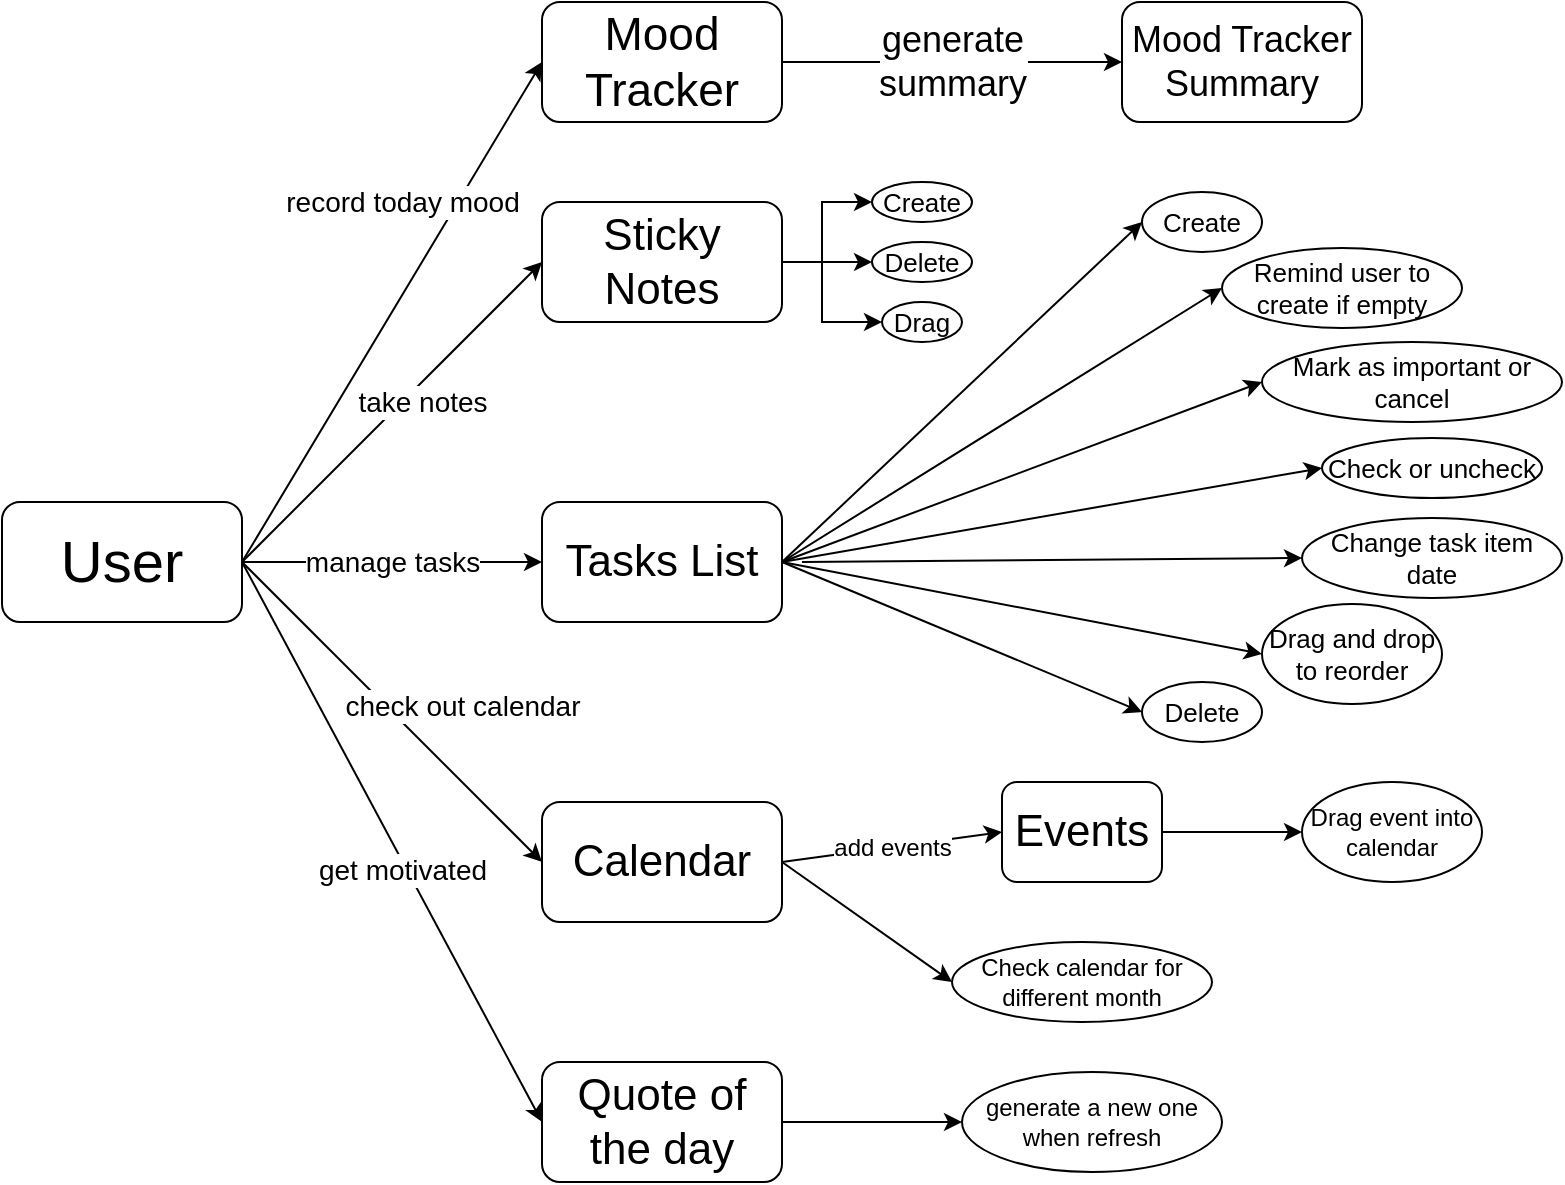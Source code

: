<mxfile>
    <diagram id="ebrHFk25O-CSk0fP_9l5" name="Page-1">
        <mxGraphModel dx="517" dy="526" grid="1" gridSize="10" guides="1" tooltips="1" connect="1" arrows="1" fold="1" page="1" pageScale="1" pageWidth="850" pageHeight="1100" math="0" shadow="0">
            <root>
                <mxCell id="0"/>
                <mxCell id="1" parent="0"/>
                <mxCell id="2" value="&lt;font style=&quot;font-size: 29px&quot;&gt;User&lt;/font&gt;" style="rounded=1;whiteSpace=wrap;html=1;" vertex="1" parent="1">
                    <mxGeometry x="30" y="290" width="120" height="60" as="geometry"/>
                </mxCell>
                <mxCell id="3" value="&lt;font style=&quot;font-size: 23px&quot;&gt;Mood Tracker&lt;/font&gt;" style="rounded=1;whiteSpace=wrap;html=1;" vertex="1" parent="1">
                    <mxGeometry x="300" y="40" width="120" height="60" as="geometry"/>
                </mxCell>
                <mxCell id="4" value="record today mood" style="endArrow=classic;html=1;exitX=1;exitY=0.5;exitDx=0;exitDy=0;entryX=0;entryY=0.5;entryDx=0;entryDy=0;fontSize=14;" edge="1" parent="1" source="2" target="3">
                    <mxGeometry x="0.341" y="24" width="50" height="50" relative="1" as="geometry">
                        <mxPoint x="260" y="280" as="sourcePoint"/>
                        <mxPoint x="310" y="230" as="targetPoint"/>
                        <mxPoint as="offset"/>
                    </mxGeometry>
                </mxCell>
                <mxCell id="5" value="Mood Tracker Summary" style="rounded=1;whiteSpace=wrap;html=1;fontSize=18;" vertex="1" parent="1">
                    <mxGeometry x="590" y="40" width="120" height="60" as="geometry"/>
                </mxCell>
                <mxCell id="6" value="generate &lt;br&gt;summary" style="endArrow=classic;html=1;fontSize=18;exitX=1;exitY=0.5;exitDx=0;exitDy=0;entryX=0;entryY=0.5;entryDx=0;entryDy=0;" edge="1" parent="1" source="3" target="5">
                    <mxGeometry width="50" height="50" relative="1" as="geometry">
                        <mxPoint x="450" y="210" as="sourcePoint"/>
                        <mxPoint x="500" y="160" as="targetPoint"/>
                    </mxGeometry>
                </mxCell>
                <mxCell id="27" value="" style="edgeStyle=orthogonalEdgeStyle;rounded=0;orthogonalLoop=1;jettySize=auto;html=1;fontSize=10;entryX=0;entryY=0.5;entryDx=0;entryDy=0;" edge="1" parent="1" source="7" target="18">
                    <mxGeometry relative="1" as="geometry">
                        <Array as="points">
                            <mxPoint x="440" y="170"/>
                            <mxPoint x="440" y="140"/>
                        </Array>
                    </mxGeometry>
                </mxCell>
                <mxCell id="54" value="" style="edgeStyle=orthogonalEdgeStyle;rounded=0;orthogonalLoop=1;jettySize=auto;html=1;fontSize=12;" edge="1" parent="1" source="7" target="20">
                    <mxGeometry relative="1" as="geometry">
                        <Array as="points">
                            <mxPoint x="440" y="170"/>
                            <mxPoint x="440" y="200"/>
                        </Array>
                    </mxGeometry>
                </mxCell>
                <mxCell id="7" value="&lt;font style=&quot;font-size: 22px&quot;&gt;Sticky Notes&lt;/font&gt;" style="rounded=1;whiteSpace=wrap;html=1;fontSize=14;" vertex="1" parent="1">
                    <mxGeometry x="300" y="140" width="120" height="60" as="geometry"/>
                </mxCell>
                <mxCell id="8" value="take notes" style="endArrow=classic;html=1;fontSize=14;entryX=0;entryY=0.5;entryDx=0;entryDy=0;exitX=1;exitY=0.5;exitDx=0;exitDy=0;" edge="1" parent="1" source="2" target="7">
                    <mxGeometry x="0.133" y="-7" width="50" height="50" relative="1" as="geometry">
                        <mxPoint x="150" y="270" as="sourcePoint"/>
                        <mxPoint x="390" y="260" as="targetPoint"/>
                        <Array as="points"/>
                        <mxPoint as="offset"/>
                    </mxGeometry>
                </mxCell>
                <mxCell id="9" value="&lt;font style=&quot;font-size: 22px&quot;&gt;Tasks List&lt;/font&gt;" style="rounded=1;whiteSpace=wrap;html=1;fontSize=14;" vertex="1" parent="1">
                    <mxGeometry x="300" y="290" width="120" height="60" as="geometry"/>
                </mxCell>
                <mxCell id="10" value="manage tasks" style="endArrow=classic;html=1;fontSize=14;exitX=1;exitY=0.5;exitDx=0;exitDy=0;entryX=0;entryY=0.5;entryDx=0;entryDy=0;" edge="1" parent="1" source="2" target="9">
                    <mxGeometry width="50" height="50" relative="1" as="geometry">
                        <mxPoint x="340" y="300" as="sourcePoint"/>
                        <mxPoint x="390" y="250" as="targetPoint"/>
                    </mxGeometry>
                </mxCell>
                <mxCell id="11" value="&lt;font style=&quot;font-size: 22px&quot;&gt;Calendar&lt;/font&gt;" style="rounded=1;whiteSpace=wrap;html=1;fontSize=14;" vertex="1" parent="1">
                    <mxGeometry x="300" y="440" width="120" height="60" as="geometry"/>
                </mxCell>
                <mxCell id="12" value="" style="endArrow=classic;html=1;fontSize=14;entryX=0;entryY=0.5;entryDx=0;entryDy=0;exitX=1;exitY=0.5;exitDx=0;exitDy=0;" edge="1" parent="1" source="2" target="11">
                    <mxGeometry width="50" height="50" relative="1" as="geometry">
                        <mxPoint x="150" y="270" as="sourcePoint"/>
                        <mxPoint x="390" y="250" as="targetPoint"/>
                    </mxGeometry>
                </mxCell>
                <mxCell id="13" value="check out calendar" style="edgeLabel;html=1;align=center;verticalAlign=middle;resizable=0;points=[];fontSize=14;" vertex="1" connectable="0" parent="12">
                    <mxGeometry x="-0.037" y="1" relative="1" as="geometry">
                        <mxPoint x="36.8" as="offset"/>
                    </mxGeometry>
                </mxCell>
                <mxCell id="50" value="" style="edgeStyle=orthogonalEdgeStyle;rounded=0;orthogonalLoop=1;jettySize=auto;html=1;fontSize=10;" edge="1" parent="1" source="14" target="49">
                    <mxGeometry relative="1" as="geometry"/>
                </mxCell>
                <mxCell id="14" value="&lt;font style=&quot;font-size: 22px&quot;&gt;Quote of the day&lt;/font&gt;" style="rounded=1;whiteSpace=wrap;html=1;fontSize=14;" vertex="1" parent="1">
                    <mxGeometry x="300" y="570" width="120" height="60" as="geometry"/>
                </mxCell>
                <mxCell id="15" value="" style="endArrow=classic;html=1;fontSize=14;exitX=1;exitY=0.5;exitDx=0;exitDy=0;entryX=0;entryY=0.5;entryDx=0;entryDy=0;" edge="1" parent="1" source="2" target="14">
                    <mxGeometry width="50" height="50" relative="1" as="geometry">
                        <mxPoint x="340" y="490" as="sourcePoint"/>
                        <mxPoint x="390" y="440" as="targetPoint"/>
                    </mxGeometry>
                </mxCell>
                <mxCell id="16" value="get motivated" style="edgeLabel;html=1;align=center;verticalAlign=middle;resizable=0;points=[];fontSize=14;" vertex="1" connectable="0" parent="15">
                    <mxGeometry x="0.09" y="-2" relative="1" as="geometry">
                        <mxPoint as="offset"/>
                    </mxGeometry>
                </mxCell>
                <mxCell id="18" value="Create" style="ellipse;whiteSpace=wrap;html=1;fontSize=13;" vertex="1" parent="1">
                    <mxGeometry x="465" y="130" width="50" height="20" as="geometry"/>
                </mxCell>
                <mxCell id="29" value="" style="edgeStyle=orthogonalEdgeStyle;rounded=0;orthogonalLoop=1;jettySize=auto;html=1;fontSize=10;" edge="1" parent="1" source="7" target="19">
                    <mxGeometry relative="1" as="geometry">
                        <Array as="points">
                            <mxPoint x="450" y="170"/>
                            <mxPoint x="450" y="170"/>
                        </Array>
                    </mxGeometry>
                </mxCell>
                <mxCell id="19" value="Delete" style="ellipse;whiteSpace=wrap;html=1;fontSize=13;" vertex="1" parent="1">
                    <mxGeometry x="465" y="160" width="50" height="20" as="geometry"/>
                </mxCell>
                <mxCell id="20" value="Drag" style="ellipse;whiteSpace=wrap;html=1;fontSize=13;" vertex="1" parent="1">
                    <mxGeometry x="470" y="190" width="40" height="20" as="geometry"/>
                </mxCell>
                <mxCell id="23" value="Create" style="ellipse;whiteSpace=wrap;html=1;fontSize=13;" vertex="1" parent="1">
                    <mxGeometry x="600" y="135" width="60" height="30" as="geometry"/>
                </mxCell>
                <mxCell id="24" value="Delete" style="ellipse;whiteSpace=wrap;html=1;fontSize=13;" vertex="1" parent="1">
                    <mxGeometry x="600" y="380" width="60" height="30" as="geometry"/>
                </mxCell>
                <mxCell id="25" value="Drag and drop to reorder" style="ellipse;whiteSpace=wrap;html=1;fontSize=13;" vertex="1" parent="1">
                    <mxGeometry x="660" y="341" width="90" height="50" as="geometry"/>
                </mxCell>
                <mxCell id="30" value="Mark as important or cancel" style="ellipse;whiteSpace=wrap;html=1;fontSize=13;" vertex="1" parent="1">
                    <mxGeometry x="660" y="210" width="150" height="40" as="geometry"/>
                </mxCell>
                <mxCell id="31" value="Check or uncheck" style="ellipse;whiteSpace=wrap;html=1;fontSize=13;" vertex="1" parent="1">
                    <mxGeometry x="690" y="258" width="110" height="30" as="geometry"/>
                </mxCell>
                <mxCell id="32" value="Change task item date" style="ellipse;whiteSpace=wrap;html=1;fontSize=13;" vertex="1" parent="1">
                    <mxGeometry x="680" y="298" width="130" height="40" as="geometry"/>
                </mxCell>
                <mxCell id="33" value="" style="endArrow=classic;html=1;fontSize=10;exitX=1;exitY=0.5;exitDx=0;exitDy=0;entryX=0;entryY=0.5;entryDx=0;entryDy=0;" edge="1" parent="1" source="9" target="23">
                    <mxGeometry width="50" height="50" relative="1" as="geometry">
                        <mxPoint x="520" y="340" as="sourcePoint"/>
                        <mxPoint x="570" y="290" as="targetPoint"/>
                    </mxGeometry>
                </mxCell>
                <mxCell id="34" value="Remind user to create if empty" style="ellipse;whiteSpace=wrap;html=1;fontSize=13;" vertex="1" parent="1">
                    <mxGeometry x="640" y="163" width="120" height="40" as="geometry"/>
                </mxCell>
                <mxCell id="35" value="" style="endArrow=classic;html=1;fontSize=10;exitX=1;exitY=0.5;exitDx=0;exitDy=0;entryX=0;entryY=0.5;entryDx=0;entryDy=0;" edge="1" parent="1" source="9" target="34">
                    <mxGeometry width="50" height="50" relative="1" as="geometry">
                        <mxPoint x="520" y="340" as="sourcePoint"/>
                        <mxPoint x="570" y="290" as="targetPoint"/>
                    </mxGeometry>
                </mxCell>
                <mxCell id="36" value="" style="endArrow=classic;html=1;fontSize=10;entryX=0;entryY=0.5;entryDx=0;entryDy=0;" edge="1" parent="1" target="24">
                    <mxGeometry width="50" height="50" relative="1" as="geometry">
                        <mxPoint x="420" y="320" as="sourcePoint"/>
                        <mxPoint x="570" y="290" as="targetPoint"/>
                    </mxGeometry>
                </mxCell>
                <mxCell id="37" value="" style="endArrow=classic;html=1;fontSize=10;exitX=1;exitY=0.5;exitDx=0;exitDy=0;entryX=0;entryY=0.5;entryDx=0;entryDy=0;" edge="1" parent="1" source="9" target="30">
                    <mxGeometry width="50" height="50" relative="1" as="geometry">
                        <mxPoint x="520" y="340" as="sourcePoint"/>
                        <mxPoint x="570" y="290" as="targetPoint"/>
                    </mxGeometry>
                </mxCell>
                <mxCell id="38" value="" style="endArrow=classic;html=1;fontSize=10;exitX=1;exitY=0.5;exitDx=0;exitDy=0;entryX=0;entryY=0.5;entryDx=0;entryDy=0;" edge="1" parent="1" source="9" target="25">
                    <mxGeometry width="50" height="50" relative="1" as="geometry">
                        <mxPoint x="520" y="340" as="sourcePoint"/>
                        <mxPoint x="570" y="290" as="targetPoint"/>
                    </mxGeometry>
                </mxCell>
                <mxCell id="39" value="" style="endArrow=classic;html=1;fontSize=10;exitX=1;exitY=0.5;exitDx=0;exitDy=0;entryX=0;entryY=0.5;entryDx=0;entryDy=0;" edge="1" parent="1" source="9" target="31">
                    <mxGeometry width="50" height="50" relative="1" as="geometry">
                        <mxPoint x="520" y="340" as="sourcePoint"/>
                        <mxPoint x="570" y="290" as="targetPoint"/>
                    </mxGeometry>
                </mxCell>
                <mxCell id="40" value="" style="endArrow=classic;html=1;fontSize=10;entryX=0;entryY=0.5;entryDx=0;entryDy=0;" edge="1" parent="1" target="32">
                    <mxGeometry width="50" height="50" relative="1" as="geometry">
                        <mxPoint x="430" y="320" as="sourcePoint"/>
                        <mxPoint x="570" y="290" as="targetPoint"/>
                    </mxGeometry>
                </mxCell>
                <mxCell id="41" value="Check calendar for different month" style="ellipse;whiteSpace=wrap;html=1;fontSize=12;" vertex="1" parent="1">
                    <mxGeometry x="505" y="510" width="130" height="40" as="geometry"/>
                </mxCell>
                <mxCell id="42" value="&lt;font style=&quot;font-size: 22px&quot;&gt;Events&lt;/font&gt;" style="rounded=1;whiteSpace=wrap;html=1;fontSize=14;" vertex="1" parent="1">
                    <mxGeometry x="530" y="430" width="80" height="50" as="geometry"/>
                </mxCell>
                <mxCell id="45" value="add events" style="endArrow=classic;html=1;fontSize=12;exitX=1;exitY=0.5;exitDx=0;exitDy=0;entryX=0;entryY=0.5;entryDx=0;entryDy=0;" edge="1" parent="1" source="11" target="42">
                    <mxGeometry width="50" height="50" relative="1" as="geometry">
                        <mxPoint x="400" y="470" as="sourcePoint"/>
                        <mxPoint x="450" y="420" as="targetPoint"/>
                    </mxGeometry>
                </mxCell>
                <mxCell id="46" value="" style="endArrow=classic;html=1;fontSize=10;exitX=1;exitY=0.5;exitDx=0;exitDy=0;entryX=0;entryY=0.5;entryDx=0;entryDy=0;" edge="1" parent="1" source="11" target="41">
                    <mxGeometry width="50" height="50" relative="1" as="geometry">
                        <mxPoint x="400" y="470" as="sourcePoint"/>
                        <mxPoint x="450" y="420" as="targetPoint"/>
                    </mxGeometry>
                </mxCell>
                <mxCell id="48" value="" style="edgeStyle=orthogonalEdgeStyle;rounded=0;orthogonalLoop=1;jettySize=auto;html=1;fontSize=10;" edge="1" parent="1" source="42" target="47">
                    <mxGeometry relative="1" as="geometry"/>
                </mxCell>
                <mxCell id="47" value="Drag event into calendar" style="ellipse;whiteSpace=wrap;html=1;fontSize=12;" vertex="1" parent="1">
                    <mxGeometry x="680" y="430" width="90" height="50" as="geometry"/>
                </mxCell>
                <mxCell id="49" value="generate a new one when refresh" style="ellipse;whiteSpace=wrap;html=1;fontSize=12;" vertex="1" parent="1">
                    <mxGeometry x="510" y="575" width="130" height="50" as="geometry"/>
                </mxCell>
            </root>
        </mxGraphModel>
    </diagram>
</mxfile>
